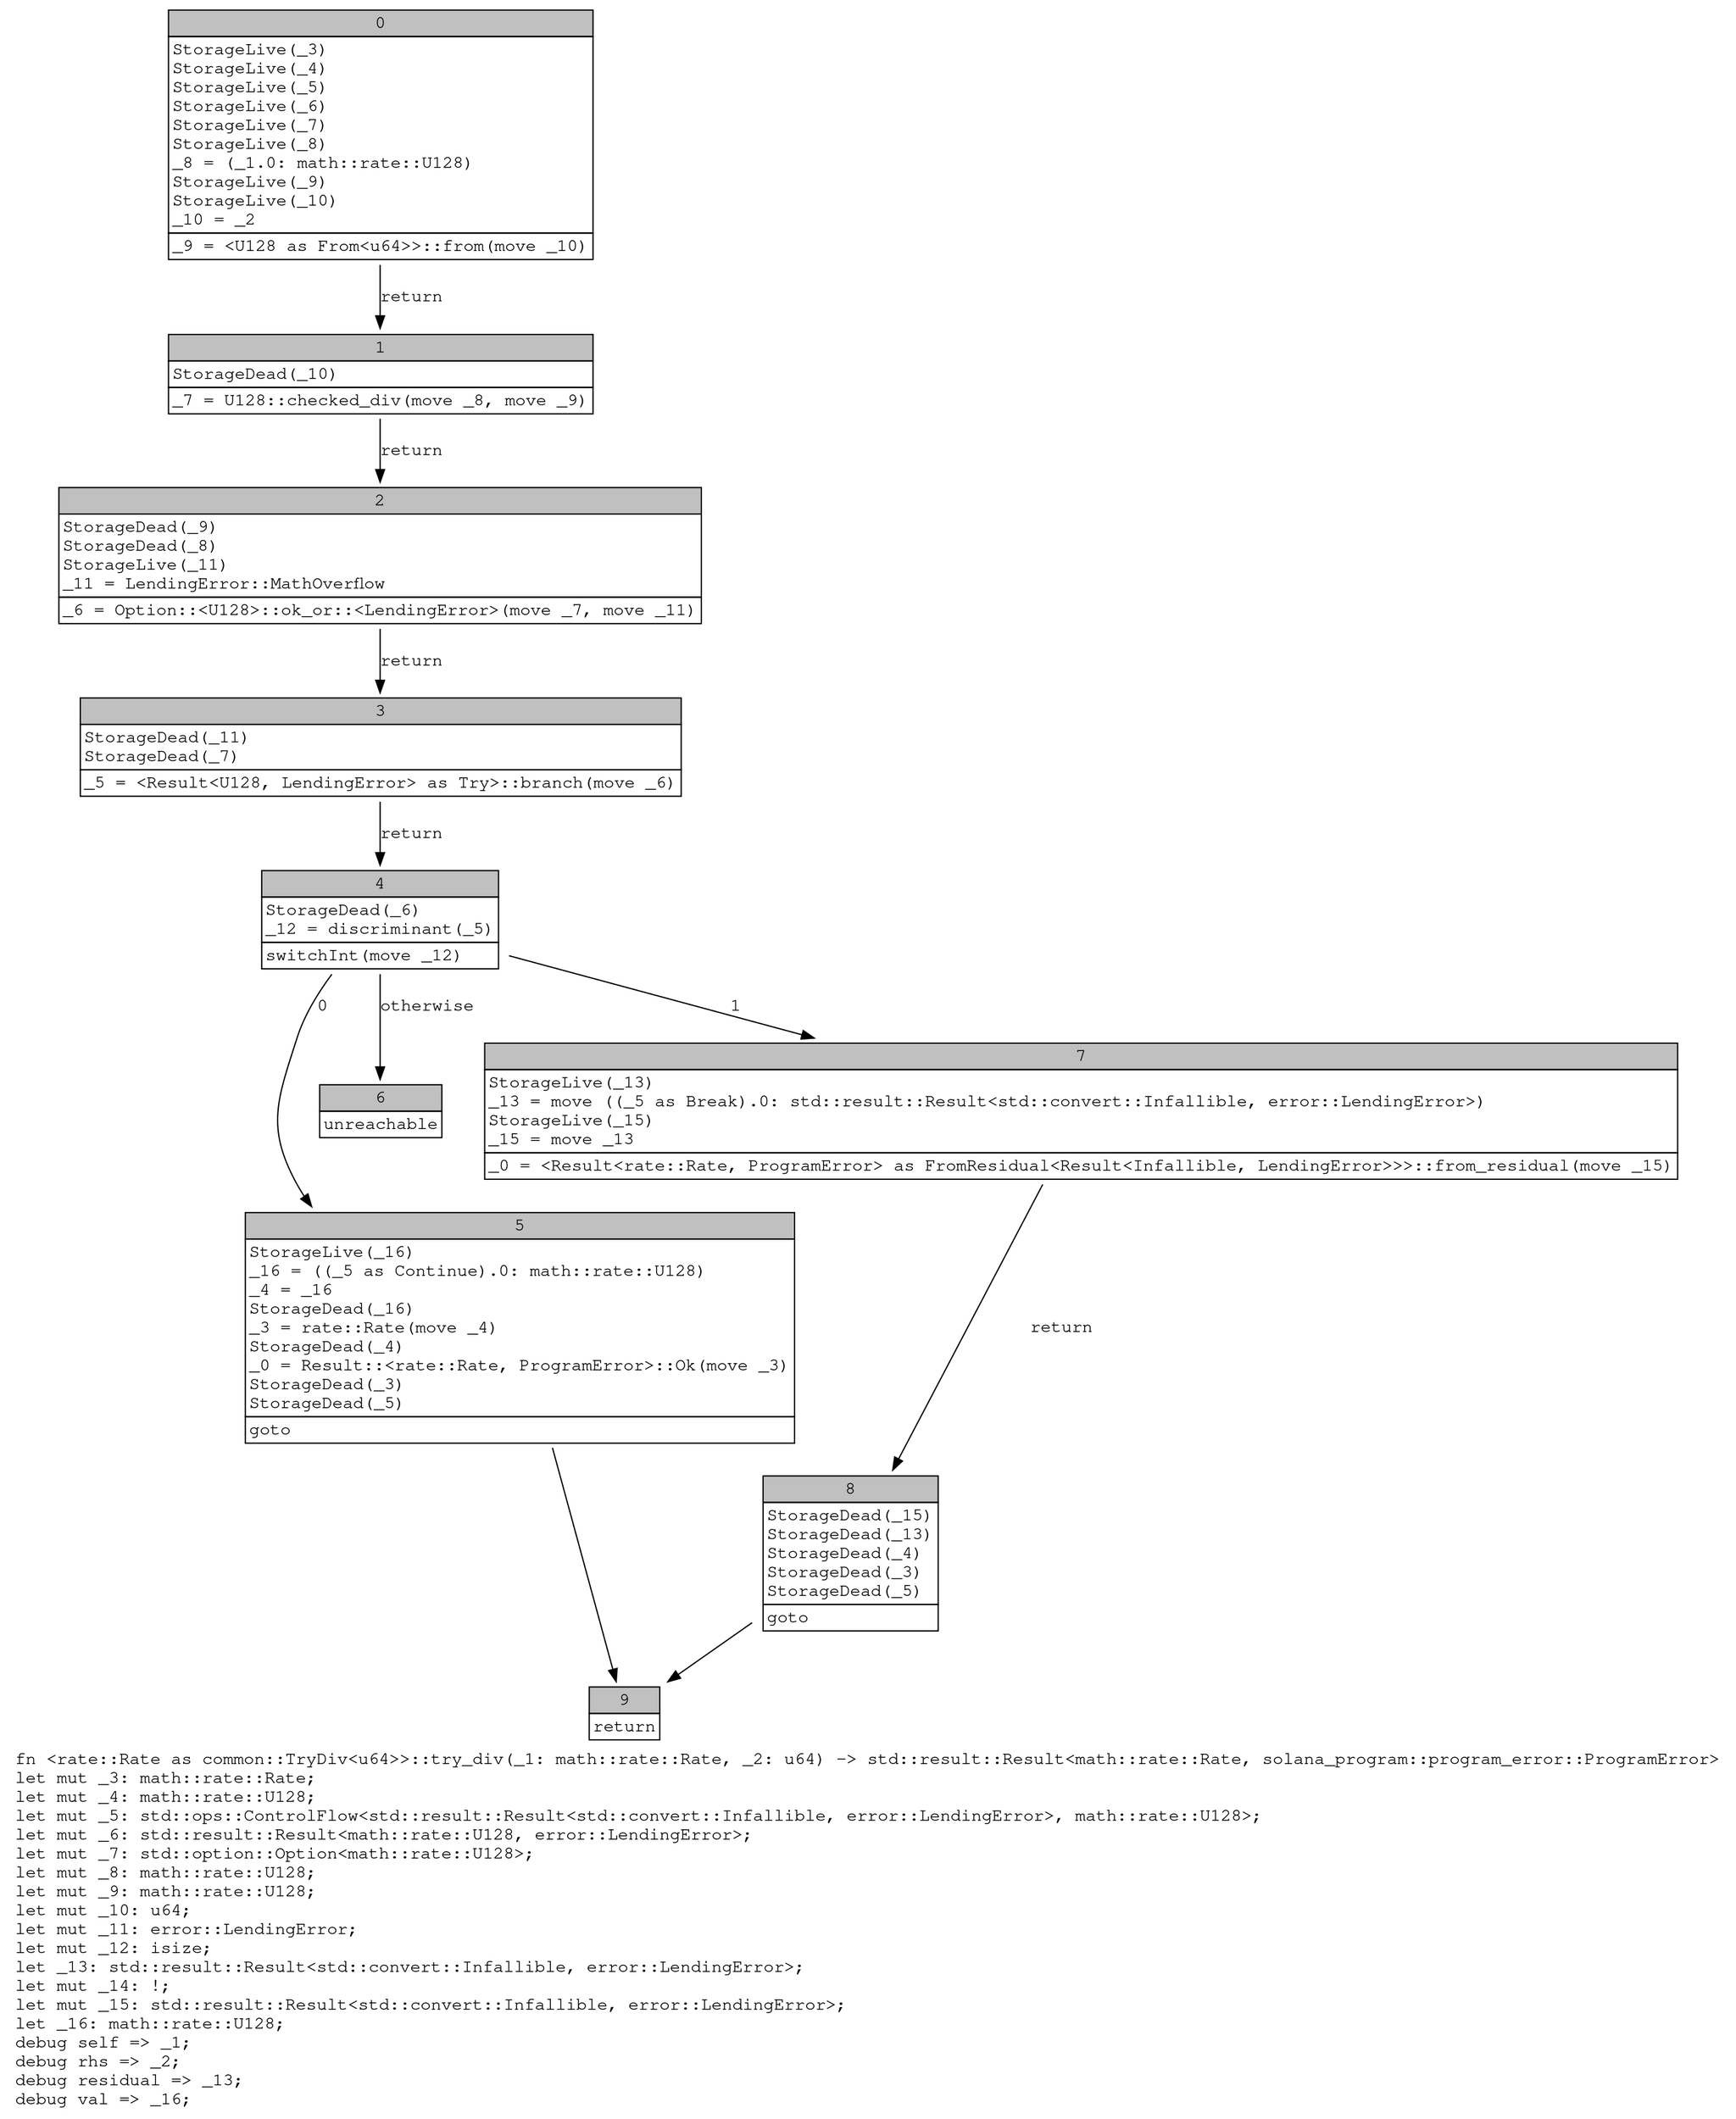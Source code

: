 digraph Mir_0_197 {
    graph [fontname="Courier, monospace"];
    node [fontname="Courier, monospace"];
    edge [fontname="Courier, monospace"];
    label=<fn &lt;rate::Rate as common::TryDiv&lt;u64&gt;&gt;::try_div(_1: math::rate::Rate, _2: u64) -&gt; std::result::Result&lt;math::rate::Rate, solana_program::program_error::ProgramError&gt;<br align="left"/>let mut _3: math::rate::Rate;<br align="left"/>let mut _4: math::rate::U128;<br align="left"/>let mut _5: std::ops::ControlFlow&lt;std::result::Result&lt;std::convert::Infallible, error::LendingError&gt;, math::rate::U128&gt;;<br align="left"/>let mut _6: std::result::Result&lt;math::rate::U128, error::LendingError&gt;;<br align="left"/>let mut _7: std::option::Option&lt;math::rate::U128&gt;;<br align="left"/>let mut _8: math::rate::U128;<br align="left"/>let mut _9: math::rate::U128;<br align="left"/>let mut _10: u64;<br align="left"/>let mut _11: error::LendingError;<br align="left"/>let mut _12: isize;<br align="left"/>let _13: std::result::Result&lt;std::convert::Infallible, error::LendingError&gt;;<br align="left"/>let mut _14: !;<br align="left"/>let mut _15: std::result::Result&lt;std::convert::Infallible, error::LendingError&gt;;<br align="left"/>let _16: math::rate::U128;<br align="left"/>debug self =&gt; _1;<br align="left"/>debug rhs =&gt; _2;<br align="left"/>debug residual =&gt; _13;<br align="left"/>debug val =&gt; _16;<br align="left"/>>;
    bb0__0_197 [shape="none", label=<<table border="0" cellborder="1" cellspacing="0"><tr><td bgcolor="gray" align="center" colspan="1">0</td></tr><tr><td align="left" balign="left">StorageLive(_3)<br/>StorageLive(_4)<br/>StorageLive(_5)<br/>StorageLive(_6)<br/>StorageLive(_7)<br/>StorageLive(_8)<br/>_8 = (_1.0: math::rate::U128)<br/>StorageLive(_9)<br/>StorageLive(_10)<br/>_10 = _2<br/></td></tr><tr><td align="left">_9 = &lt;U128 as From&lt;u64&gt;&gt;::from(move _10)</td></tr></table>>];
    bb1__0_197 [shape="none", label=<<table border="0" cellborder="1" cellspacing="0"><tr><td bgcolor="gray" align="center" colspan="1">1</td></tr><tr><td align="left" balign="left">StorageDead(_10)<br/></td></tr><tr><td align="left">_7 = U128::checked_div(move _8, move _9)</td></tr></table>>];
    bb2__0_197 [shape="none", label=<<table border="0" cellborder="1" cellspacing="0"><tr><td bgcolor="gray" align="center" colspan="1">2</td></tr><tr><td align="left" balign="left">StorageDead(_9)<br/>StorageDead(_8)<br/>StorageLive(_11)<br/>_11 = LendingError::MathOverflow<br/></td></tr><tr><td align="left">_6 = Option::&lt;U128&gt;::ok_or::&lt;LendingError&gt;(move _7, move _11)</td></tr></table>>];
    bb3__0_197 [shape="none", label=<<table border="0" cellborder="1" cellspacing="0"><tr><td bgcolor="gray" align="center" colspan="1">3</td></tr><tr><td align="left" balign="left">StorageDead(_11)<br/>StorageDead(_7)<br/></td></tr><tr><td align="left">_5 = &lt;Result&lt;U128, LendingError&gt; as Try&gt;::branch(move _6)</td></tr></table>>];
    bb4__0_197 [shape="none", label=<<table border="0" cellborder="1" cellspacing="0"><tr><td bgcolor="gray" align="center" colspan="1">4</td></tr><tr><td align="left" balign="left">StorageDead(_6)<br/>_12 = discriminant(_5)<br/></td></tr><tr><td align="left">switchInt(move _12)</td></tr></table>>];
    bb5__0_197 [shape="none", label=<<table border="0" cellborder="1" cellspacing="0"><tr><td bgcolor="gray" align="center" colspan="1">5</td></tr><tr><td align="left" balign="left">StorageLive(_16)<br/>_16 = ((_5 as Continue).0: math::rate::U128)<br/>_4 = _16<br/>StorageDead(_16)<br/>_3 = rate::Rate(move _4)<br/>StorageDead(_4)<br/>_0 = Result::&lt;rate::Rate, ProgramError&gt;::Ok(move _3)<br/>StorageDead(_3)<br/>StorageDead(_5)<br/></td></tr><tr><td align="left">goto</td></tr></table>>];
    bb6__0_197 [shape="none", label=<<table border="0" cellborder="1" cellspacing="0"><tr><td bgcolor="gray" align="center" colspan="1">6</td></tr><tr><td align="left">unreachable</td></tr></table>>];
    bb7__0_197 [shape="none", label=<<table border="0" cellborder="1" cellspacing="0"><tr><td bgcolor="gray" align="center" colspan="1">7</td></tr><tr><td align="left" balign="left">StorageLive(_13)<br/>_13 = move ((_5 as Break).0: std::result::Result&lt;std::convert::Infallible, error::LendingError&gt;)<br/>StorageLive(_15)<br/>_15 = move _13<br/></td></tr><tr><td align="left">_0 = &lt;Result&lt;rate::Rate, ProgramError&gt; as FromResidual&lt;Result&lt;Infallible, LendingError&gt;&gt;&gt;::from_residual(move _15)</td></tr></table>>];
    bb8__0_197 [shape="none", label=<<table border="0" cellborder="1" cellspacing="0"><tr><td bgcolor="gray" align="center" colspan="1">8</td></tr><tr><td align="left" balign="left">StorageDead(_15)<br/>StorageDead(_13)<br/>StorageDead(_4)<br/>StorageDead(_3)<br/>StorageDead(_5)<br/></td></tr><tr><td align="left">goto</td></tr></table>>];
    bb9__0_197 [shape="none", label=<<table border="0" cellborder="1" cellspacing="0"><tr><td bgcolor="gray" align="center" colspan="1">9</td></tr><tr><td align="left">return</td></tr></table>>];
    bb0__0_197 -> bb1__0_197 [label="return"];
    bb1__0_197 -> bb2__0_197 [label="return"];
    bb2__0_197 -> bb3__0_197 [label="return"];
    bb3__0_197 -> bb4__0_197 [label="return"];
    bb4__0_197 -> bb5__0_197 [label="0"];
    bb4__0_197 -> bb7__0_197 [label="1"];
    bb4__0_197 -> bb6__0_197 [label="otherwise"];
    bb5__0_197 -> bb9__0_197 [label=""];
    bb7__0_197 -> bb8__0_197 [label="return"];
    bb8__0_197 -> bb9__0_197 [label=""];
}
